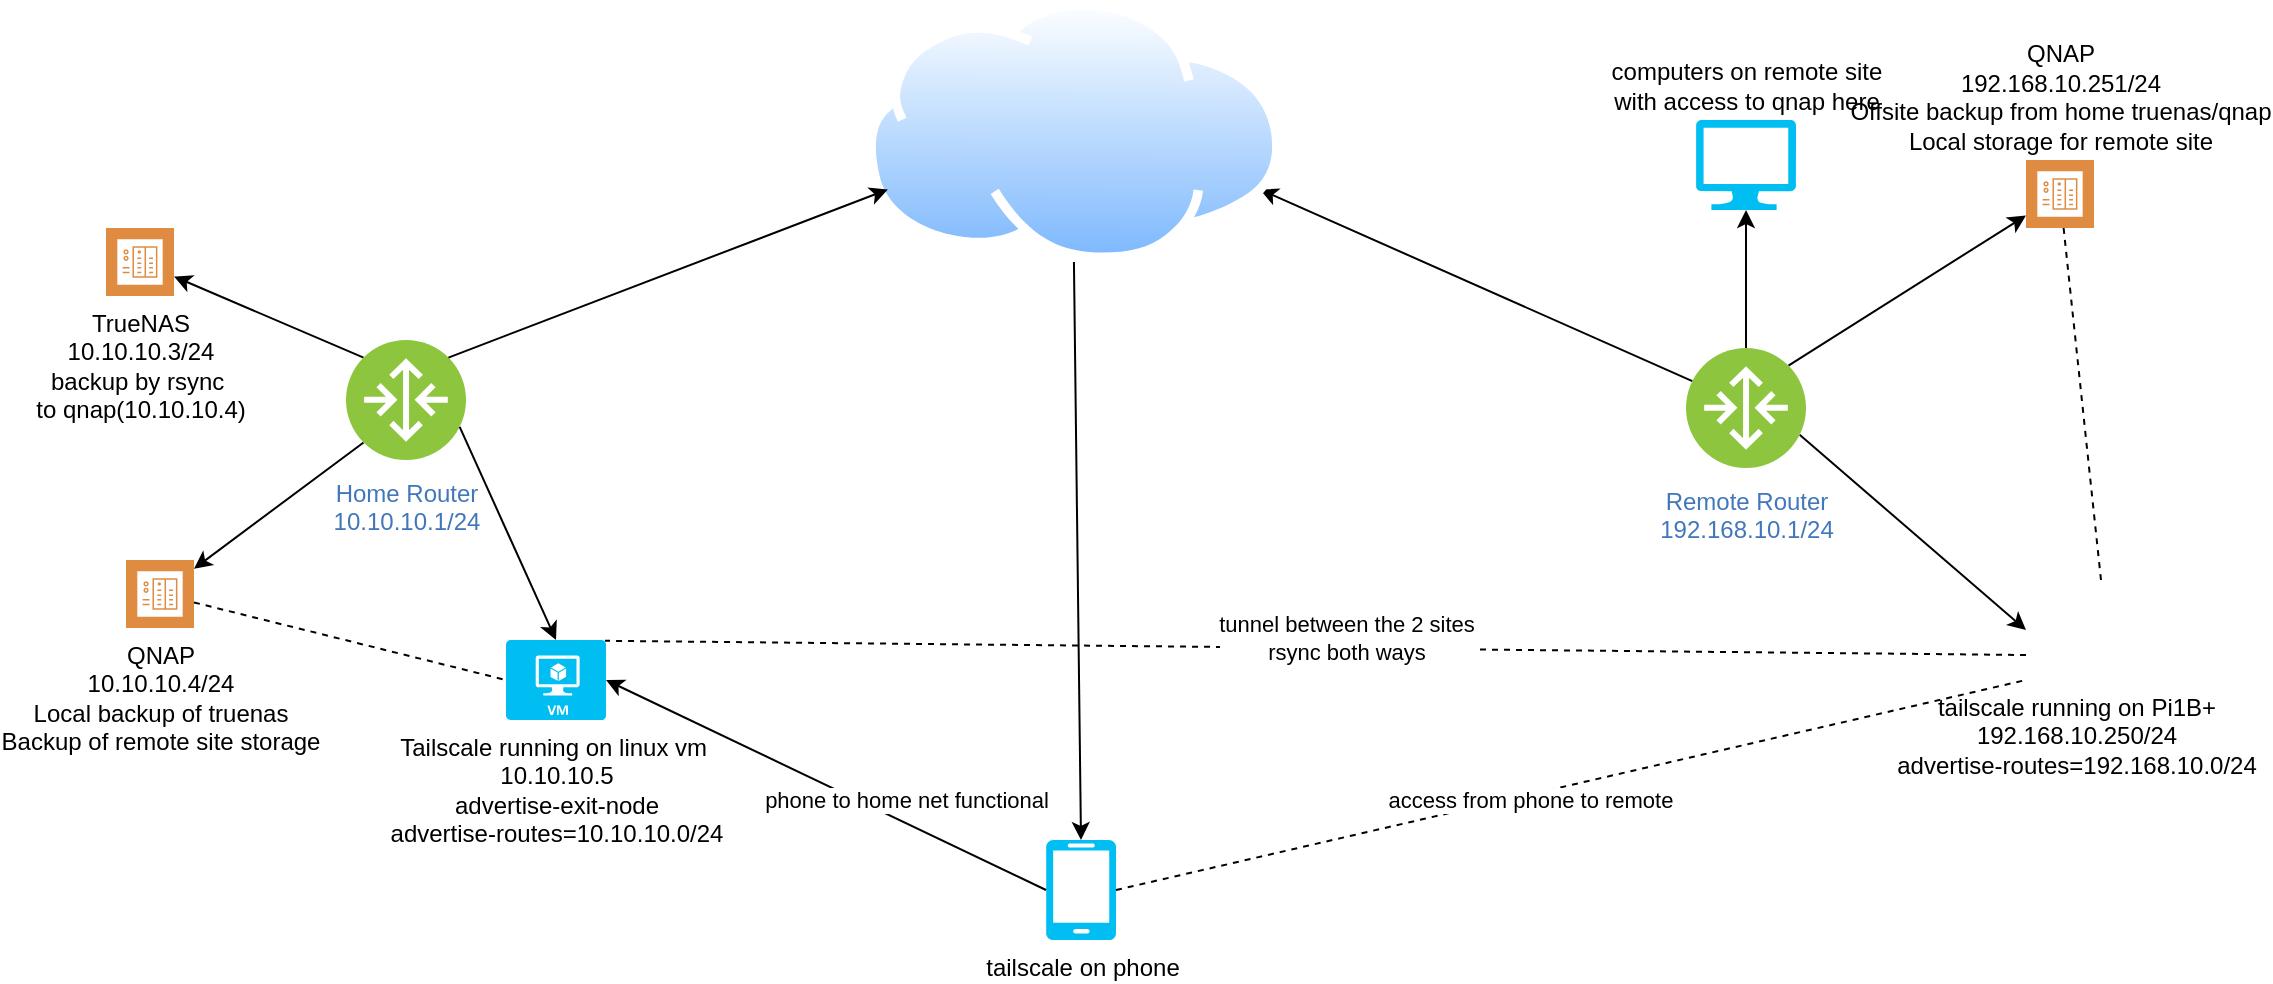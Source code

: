 <mxfile version="23.1.7" type="github">
  <diagram id="l8hXMBHkgcEJcSW0mbfh" name="Page-1">
    <mxGraphModel dx="1434" dy="746" grid="1" gridSize="10" guides="1" tooltips="1" connect="1" arrows="1" fold="1" page="1" pageScale="1" pageWidth="1169" pageHeight="827" math="0" shadow="0">
      <root>
        <mxCell id="0" />
        <mxCell id="1" parent="0" />
        <mxCell id="5lbM_MutUm4mmqYNjp2k-16" style="rounded=0;orthogonalLoop=1;jettySize=auto;html=1;exitX=0;exitY=1;exitDx=0;exitDy=0;" edge="1" parent="1" source="5lbM_MutUm4mmqYNjp2k-3" target="5lbM_MutUm4mmqYNjp2k-15">
          <mxGeometry relative="1" as="geometry" />
        </mxCell>
        <mxCell id="5lbM_MutUm4mmqYNjp2k-17" style="rounded=0;orthogonalLoop=1;jettySize=auto;html=1;exitX=0;exitY=0;exitDx=0;exitDy=0;" edge="1" parent="1" source="5lbM_MutUm4mmqYNjp2k-3" target="5lbM_MutUm4mmqYNjp2k-14">
          <mxGeometry relative="1" as="geometry" />
        </mxCell>
        <mxCell id="5lbM_MutUm4mmqYNjp2k-3" value="&lt;div&gt;Home Router&lt;/div&gt;&lt;div&gt;10.10.10.1/24&lt;br&gt;&lt;/div&gt;" style="image;aspect=fixed;perimeter=ellipsePerimeter;html=1;align=center;shadow=0;dashed=0;fontColor=#4277BB;labelBackgroundColor=default;fontSize=12;spacingTop=3;image=img/lib/ibm/vpc/Router.svg;" vertex="1" parent="1">
          <mxGeometry x="240" y="380" width="60" height="60" as="geometry" />
        </mxCell>
        <mxCell id="5lbM_MutUm4mmqYNjp2k-8" style="rounded=0;orthogonalLoop=1;jettySize=auto;html=1;exitX=1;exitY=0.75;exitDx=0;exitDy=0;entryX=0;entryY=0.5;entryDx=0;entryDy=0;" edge="1" parent="1" source="5lbM_MutUm4mmqYNjp2k-4" target="5lbM_MutUm4mmqYNjp2k-5">
          <mxGeometry relative="1" as="geometry" />
        </mxCell>
        <mxCell id="5lbM_MutUm4mmqYNjp2k-10" style="rounded=0;orthogonalLoop=1;jettySize=auto;html=1;exitX=1;exitY=0;exitDx=0;exitDy=0;" edge="1" parent="1" source="5lbM_MutUm4mmqYNjp2k-4" target="5lbM_MutUm4mmqYNjp2k-9">
          <mxGeometry relative="1" as="geometry" />
        </mxCell>
        <mxCell id="5lbM_MutUm4mmqYNjp2k-12" style="rounded=0;orthogonalLoop=1;jettySize=auto;html=1;exitX=0;exitY=0.25;exitDx=0;exitDy=0;entryX=1;entryY=0.75;entryDx=0;entryDy=0;" edge="1" parent="1" source="5lbM_MutUm4mmqYNjp2k-4" target="5lbM_MutUm4mmqYNjp2k-11">
          <mxGeometry relative="1" as="geometry" />
        </mxCell>
        <mxCell id="5lbM_MutUm4mmqYNjp2k-4" value="&lt;div&gt;Remote Router&lt;/div&gt;&lt;div&gt;192.168.10.1/24&lt;br&gt;&lt;/div&gt;" style="image;aspect=fixed;perimeter=ellipsePerimeter;html=1;align=center;shadow=0;dashed=0;fontColor=#4277BB;labelBackgroundColor=default;fontSize=12;spacingTop=3;image=img/lib/ibm/vpc/Router.svg;" vertex="1" parent="1">
          <mxGeometry x="910" y="384" width="60" height="60" as="geometry" />
        </mxCell>
        <mxCell id="5lbM_MutUm4mmqYNjp2k-5" value="&lt;div&gt;tailscale running on Pi1B+&lt;/div&gt;&lt;div&gt;192.168.10.250/24&lt;/div&gt;&lt;div&gt;advertise-routes=192.168.10.0/24&lt;br&gt;&lt;/div&gt;" style="shape=image;html=1;verticalAlign=top;verticalLabelPosition=bottom;labelBackgroundColor=#ffffff;imageAspect=0;aspect=fixed;image=https://cdn1.iconfinder.com/data/icons/fruit-136/64/Fruit_iconfree_Filled_Outline_raspberry-healthy-organic-food-fruit_icon-128.png" vertex="1" parent="1">
          <mxGeometry x="1080" y="500" width="50" height="50" as="geometry" />
        </mxCell>
        <mxCell id="5lbM_MutUm4mmqYNjp2k-9" value="&lt;div&gt;QNAP&lt;/div&gt;&lt;div&gt;192.168.10.251/24&lt;/div&gt;&lt;div&gt;Offsite backup from home truenas/qnap&lt;br&gt;&lt;/div&gt;&lt;div&gt;Local storage for remote site&lt;br&gt;&lt;/div&gt;" style="sketch=0;pointerEvents=1;shadow=0;dashed=0;html=1;strokeColor=none;fillColor=#DF8C42;labelPosition=center;verticalLabelPosition=top;verticalAlign=bottom;align=center;outlineConnect=0;shape=mxgraph.veeam2.nas_backup;" vertex="1" parent="1">
          <mxGeometry x="1080" y="290" width="34" height="34" as="geometry" />
        </mxCell>
        <mxCell id="5lbM_MutUm4mmqYNjp2k-11" value="" style="image;aspect=fixed;perimeter=ellipsePerimeter;html=1;align=center;shadow=0;dashed=0;spacingTop=3;image=img/lib/active_directory/internet_cloud.svg;" vertex="1" parent="1">
          <mxGeometry x="500" y="210" width="207.94" height="131" as="geometry" />
        </mxCell>
        <mxCell id="5lbM_MutUm4mmqYNjp2k-13" style="rounded=0;orthogonalLoop=1;jettySize=auto;html=1;exitX=1;exitY=0;exitDx=0;exitDy=0;entryX=0;entryY=0.75;entryDx=0;entryDy=0;" edge="1" parent="1" source="5lbM_MutUm4mmqYNjp2k-3" target="5lbM_MutUm4mmqYNjp2k-11">
          <mxGeometry relative="1" as="geometry" />
        </mxCell>
        <mxCell id="5lbM_MutUm4mmqYNjp2k-14" value="&lt;div&gt;&lt;div&gt;TrueNAS&lt;/div&gt;&lt;div&gt;10.10.10.3/24&lt;/div&gt;&lt;div&gt;backup by rsync&amp;nbsp;&lt;/div&gt;&lt;div&gt;to qnap(10.10.10.4)&lt;br&gt;&lt;/div&gt;&lt;/div&gt;" style="sketch=0;pointerEvents=1;shadow=0;dashed=0;html=1;strokeColor=none;fillColor=#DF8C42;labelPosition=center;verticalLabelPosition=bottom;verticalAlign=top;align=center;outlineConnect=0;shape=mxgraph.veeam2.nas_backup;" vertex="1" parent="1">
          <mxGeometry x="120" y="324" width="34" height="34" as="geometry" />
        </mxCell>
        <mxCell id="5lbM_MutUm4mmqYNjp2k-15" value="&lt;div&gt;QNAP&lt;/div&gt;&lt;div&gt;10.10.10.4/24&lt;/div&gt;&lt;div&gt;Local backup of truenas&lt;/div&gt;&lt;div&gt;Backup of remote site storage&lt;br&gt;&lt;/div&gt;" style="sketch=0;pointerEvents=1;shadow=0;dashed=0;html=1;strokeColor=none;fillColor=#DF8C42;labelPosition=center;verticalLabelPosition=bottom;verticalAlign=top;align=center;outlineConnect=0;shape=mxgraph.veeam2.nas_backup;" vertex="1" parent="1">
          <mxGeometry x="130" y="490" width="34" height="34" as="geometry" />
        </mxCell>
        <mxCell id="5lbM_MutUm4mmqYNjp2k-18" value="&lt;div&gt;Tailscale running on linux vm&amp;nbsp;&lt;/div&gt;&lt;div&gt;10.10.10.5&lt;/div&gt;&lt;div&gt;advertise-exit-node&lt;/div&gt;&lt;div&gt;advertise-routes=10.10.10.0/24&lt;br&gt;&lt;/div&gt;&lt;div&gt;&lt;br&gt;&lt;/div&gt;" style="verticalLabelPosition=bottom;html=1;verticalAlign=top;align=center;strokeColor=none;fillColor=#00BEF2;shape=mxgraph.azure.virtual_machine;" vertex="1" parent="1">
          <mxGeometry x="320" y="530" width="50" height="40" as="geometry" />
        </mxCell>
        <mxCell id="5lbM_MutUm4mmqYNjp2k-19" style="rounded=0;orthogonalLoop=1;jettySize=auto;html=1;exitX=1;exitY=0.75;exitDx=0;exitDy=0;entryX=0.5;entryY=0;entryDx=0;entryDy=0;entryPerimeter=0;" edge="1" parent="1" source="5lbM_MutUm4mmqYNjp2k-3" target="5lbM_MutUm4mmqYNjp2k-18">
          <mxGeometry relative="1" as="geometry" />
        </mxCell>
        <mxCell id="5lbM_MutUm4mmqYNjp2k-20" value="" style="endArrow=none;dashed=1;html=1;rounded=0;entryX=0;entryY=0.5;entryDx=0;entryDy=0;entryPerimeter=0;" edge="1" parent="1" source="5lbM_MutUm4mmqYNjp2k-15" target="5lbM_MutUm4mmqYNjp2k-18">
          <mxGeometry width="50" height="50" relative="1" as="geometry">
            <mxPoint x="390" y="530" as="sourcePoint" />
            <mxPoint x="440" y="480" as="targetPoint" />
          </mxGeometry>
        </mxCell>
        <mxCell id="5lbM_MutUm4mmqYNjp2k-21" value="" style="endArrow=none;dashed=1;html=1;rounded=0;entryX=0.99;entryY=0.01;entryDx=0;entryDy=0;entryPerimeter=0;exitX=0;exitY=0.75;exitDx=0;exitDy=0;" edge="1" parent="1" source="5lbM_MutUm4mmqYNjp2k-5" target="5lbM_MutUm4mmqYNjp2k-18">
          <mxGeometry width="50" height="50" relative="1" as="geometry">
            <mxPoint x="174" y="520" as="sourcePoint" />
            <mxPoint x="330" y="550" as="targetPoint" />
          </mxGeometry>
        </mxCell>
        <mxCell id="5lbM_MutUm4mmqYNjp2k-27" value="&lt;div&gt;tunnel between the 2 sites&lt;/div&gt;&lt;div&gt;rsync both ways &lt;br&gt;&lt;/div&gt;" style="edgeLabel;html=1;align=center;verticalAlign=middle;resizable=0;points=[];" vertex="1" connectable="0" parent="5lbM_MutUm4mmqYNjp2k-21">
          <mxGeometry x="0.712" relative="1" as="geometry">
            <mxPoint x="268" y="-3" as="offset" />
          </mxGeometry>
        </mxCell>
        <mxCell id="5lbM_MutUm4mmqYNjp2k-22" value="" style="endArrow=none;dashed=1;html=1;rounded=0;exitX=0.75;exitY=0;exitDx=0;exitDy=0;" edge="1" parent="1" source="5lbM_MutUm4mmqYNjp2k-5" target="5lbM_MutUm4mmqYNjp2k-9">
          <mxGeometry width="50" height="50" relative="1" as="geometry">
            <mxPoint x="1060" y="450" as="sourcePoint" />
            <mxPoint x="1090" y="400" as="targetPoint" />
          </mxGeometry>
        </mxCell>
        <mxCell id="5lbM_MutUm4mmqYNjp2k-23" value="tailscale on phone" style="verticalLabelPosition=bottom;html=1;verticalAlign=top;align=center;strokeColor=none;fillColor=#00BEF2;shape=mxgraph.azure.mobile;pointerEvents=1;" vertex="1" parent="1">
          <mxGeometry x="590" y="630" width="35" height="50" as="geometry" />
        </mxCell>
        <mxCell id="5lbM_MutUm4mmqYNjp2k-24" style="rounded=0;orthogonalLoop=1;jettySize=auto;html=1;exitX=0.5;exitY=1;exitDx=0;exitDy=0;entryX=0.5;entryY=0;entryDx=0;entryDy=0;entryPerimeter=0;" edge="1" parent="1" source="5lbM_MutUm4mmqYNjp2k-11" target="5lbM_MutUm4mmqYNjp2k-23">
          <mxGeometry relative="1" as="geometry" />
        </mxCell>
        <mxCell id="5lbM_MutUm4mmqYNjp2k-25" style="rounded=0;orthogonalLoop=1;jettySize=auto;html=1;exitX=0;exitY=0.5;exitDx=0;exitDy=0;exitPerimeter=0;entryX=1;entryY=0.5;entryDx=0;entryDy=0;entryPerimeter=0;" edge="1" parent="1" source="5lbM_MutUm4mmqYNjp2k-23" target="5lbM_MutUm4mmqYNjp2k-18">
          <mxGeometry relative="1" as="geometry" />
        </mxCell>
        <mxCell id="5lbM_MutUm4mmqYNjp2k-28" value="phone to home net functional" style="edgeLabel;html=1;align=center;verticalAlign=middle;resizable=0;points=[];" vertex="1" connectable="0" parent="5lbM_MutUm4mmqYNjp2k-25">
          <mxGeometry x="-0.217" y="3" relative="1" as="geometry">
            <mxPoint x="17" y="-7" as="offset" />
          </mxGeometry>
        </mxCell>
        <mxCell id="5lbM_MutUm4mmqYNjp2k-26" value="" style="endArrow=none;dashed=1;html=1;rounded=0;entryX=0;entryY=1;entryDx=0;entryDy=0;exitX=1;exitY=0.5;exitDx=0;exitDy=0;exitPerimeter=0;" edge="1" parent="1" source="5lbM_MutUm4mmqYNjp2k-23" target="5lbM_MutUm4mmqYNjp2k-5">
          <mxGeometry width="50" height="50" relative="1" as="geometry">
            <mxPoint x="680" y="610" as="sourcePoint" />
            <mxPoint x="836" y="640" as="targetPoint" />
          </mxGeometry>
        </mxCell>
        <mxCell id="5lbM_MutUm4mmqYNjp2k-29" value="access from phone to remote" style="edgeLabel;html=1;align=center;verticalAlign=middle;resizable=0;points=[];" vertex="1" connectable="0" parent="5lbM_MutUm4mmqYNjp2k-26">
          <mxGeometry x="-0.093" y="-2" relative="1" as="geometry">
            <mxPoint as="offset" />
          </mxGeometry>
        </mxCell>
        <mxCell id="5lbM_MutUm4mmqYNjp2k-30" value="&lt;div&gt;computers on remote site&lt;/div&gt;&lt;div&gt;with access to qnap here&lt;br&gt;&lt;/div&gt;" style="verticalLabelPosition=top;html=1;verticalAlign=bottom;align=center;strokeColor=none;fillColor=#00BEF2;shape=mxgraph.azure.computer;pointerEvents=1;labelPosition=center;" vertex="1" parent="1">
          <mxGeometry x="915" y="270" width="50" height="45" as="geometry" />
        </mxCell>
        <mxCell id="5lbM_MutUm4mmqYNjp2k-32" style="edgeStyle=orthogonalEdgeStyle;rounded=0;orthogonalLoop=1;jettySize=auto;html=1;exitX=0.5;exitY=0;exitDx=0;exitDy=0;entryX=0.5;entryY=1;entryDx=0;entryDy=0;entryPerimeter=0;" edge="1" parent="1" source="5lbM_MutUm4mmqYNjp2k-4" target="5lbM_MutUm4mmqYNjp2k-30">
          <mxGeometry relative="1" as="geometry" />
        </mxCell>
      </root>
    </mxGraphModel>
  </diagram>
</mxfile>
